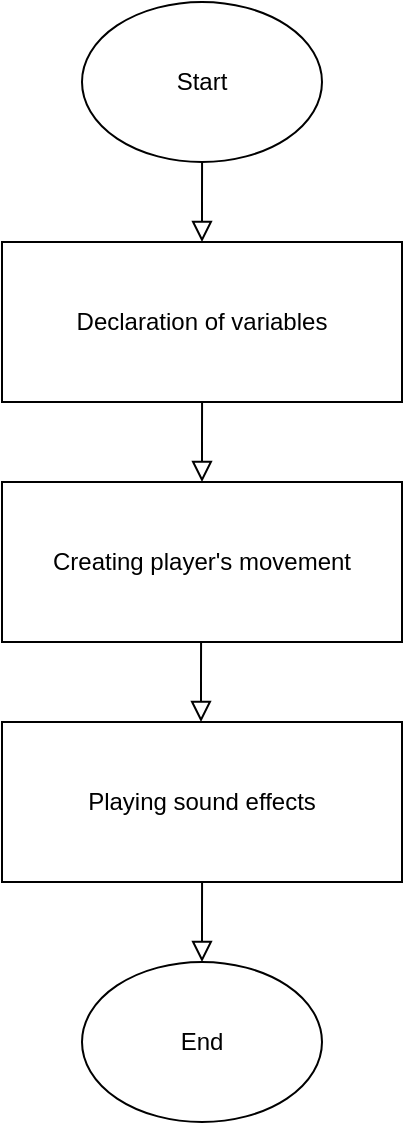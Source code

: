 <mxfile version="26.1.3">
  <diagram name="Σελίδα-1" id="hRWyEHDaz9Njb53oXv5f">
    <mxGraphModel dx="1434" dy="746" grid="1" gridSize="10" guides="1" tooltips="1" connect="1" arrows="1" fold="1" page="1" pageScale="1" pageWidth="827" pageHeight="1169" math="0" shadow="0">
      <root>
        <mxCell id="0" />
        <mxCell id="1" parent="0" />
        <mxCell id="NcQ6PFuXjatE8dPqzSei-1" value="" style="rounded=0;html=1;jettySize=auto;orthogonalLoop=1;fontSize=11;endArrow=block;endFill=0;endSize=8;strokeWidth=1;shadow=0;labelBackgroundColor=none;edgeStyle=orthogonalEdgeStyle;" edge="1" parent="1">
          <mxGeometry relative="1" as="geometry">
            <mxPoint x="320.034" y="110" as="sourcePoint" />
            <mxPoint x="320" y="150" as="targetPoint" />
            <Array as="points">
              <mxPoint x="320" y="130" />
              <mxPoint x="320" y="130" />
            </Array>
          </mxGeometry>
        </mxCell>
        <mxCell id="NcQ6PFuXjatE8dPqzSei-2" value="&lt;font&gt;Start&lt;/font&gt;" style="ellipse;whiteSpace=wrap;html=1;" vertex="1" parent="1">
          <mxGeometry x="260" y="30" width="120" height="80" as="geometry" />
        </mxCell>
        <mxCell id="NcQ6PFuXjatE8dPqzSei-3" value="Declaration of variables" style="rounded=0;whiteSpace=wrap;html=1;" vertex="1" parent="1">
          <mxGeometry x="220" y="150" width="200" height="80" as="geometry" />
        </mxCell>
        <mxCell id="NcQ6PFuXjatE8dPqzSei-4" value="" style="rounded=0;html=1;jettySize=auto;orthogonalLoop=1;fontSize=11;endArrow=block;endFill=0;endSize=8;strokeWidth=1;shadow=0;labelBackgroundColor=none;edgeStyle=orthogonalEdgeStyle;" edge="1" parent="1">
          <mxGeometry relative="1" as="geometry">
            <mxPoint x="320.034" y="230" as="sourcePoint" />
            <mxPoint x="320" y="270" as="targetPoint" />
            <Array as="points">
              <mxPoint x="320" y="250" />
              <mxPoint x="320" y="250" />
            </Array>
          </mxGeometry>
        </mxCell>
        <mxCell id="NcQ6PFuXjatE8dPqzSei-5" value="&lt;font&gt;End&lt;/font&gt;" style="ellipse;whiteSpace=wrap;html=1;" vertex="1" parent="1">
          <mxGeometry x="260" y="510" width="120" height="80" as="geometry" />
        </mxCell>
        <mxCell id="NcQ6PFuXjatE8dPqzSei-6" value="Creating player&#39;s movement" style="rounded=0;whiteSpace=wrap;html=1;" vertex="1" parent="1">
          <mxGeometry x="220" y="270" width="200" height="80" as="geometry" />
        </mxCell>
        <mxCell id="NcQ6PFuXjatE8dPqzSei-8" value="" style="rounded=0;html=1;jettySize=auto;orthogonalLoop=1;fontSize=11;endArrow=block;endFill=0;endSize=8;strokeWidth=1;shadow=0;labelBackgroundColor=none;edgeStyle=orthogonalEdgeStyle;" edge="1" parent="1">
          <mxGeometry relative="1" as="geometry">
            <mxPoint x="319.534" y="350" as="sourcePoint" />
            <mxPoint x="319.5" y="390" as="targetPoint" />
            <Array as="points">
              <mxPoint x="319.5" y="370" />
              <mxPoint x="319.5" y="370" />
            </Array>
          </mxGeometry>
        </mxCell>
        <mxCell id="NcQ6PFuXjatE8dPqzSei-22" value="Playing sound effects" style="rounded=0;whiteSpace=wrap;html=1;" vertex="1" parent="1">
          <mxGeometry x="220" y="390" width="200" height="80" as="geometry" />
        </mxCell>
        <mxCell id="NcQ6PFuXjatE8dPqzSei-23" value="" style="rounded=0;html=1;jettySize=auto;orthogonalLoop=1;fontSize=11;endArrow=block;endFill=0;endSize=8;strokeWidth=1;shadow=0;labelBackgroundColor=none;edgeStyle=orthogonalEdgeStyle;" edge="1" parent="1">
          <mxGeometry relative="1" as="geometry">
            <mxPoint x="320.034" y="470" as="sourcePoint" />
            <mxPoint x="320" y="510" as="targetPoint" />
            <Array as="points">
              <mxPoint x="320" y="490" />
              <mxPoint x="320" y="490" />
            </Array>
          </mxGeometry>
        </mxCell>
      </root>
    </mxGraphModel>
  </diagram>
</mxfile>
